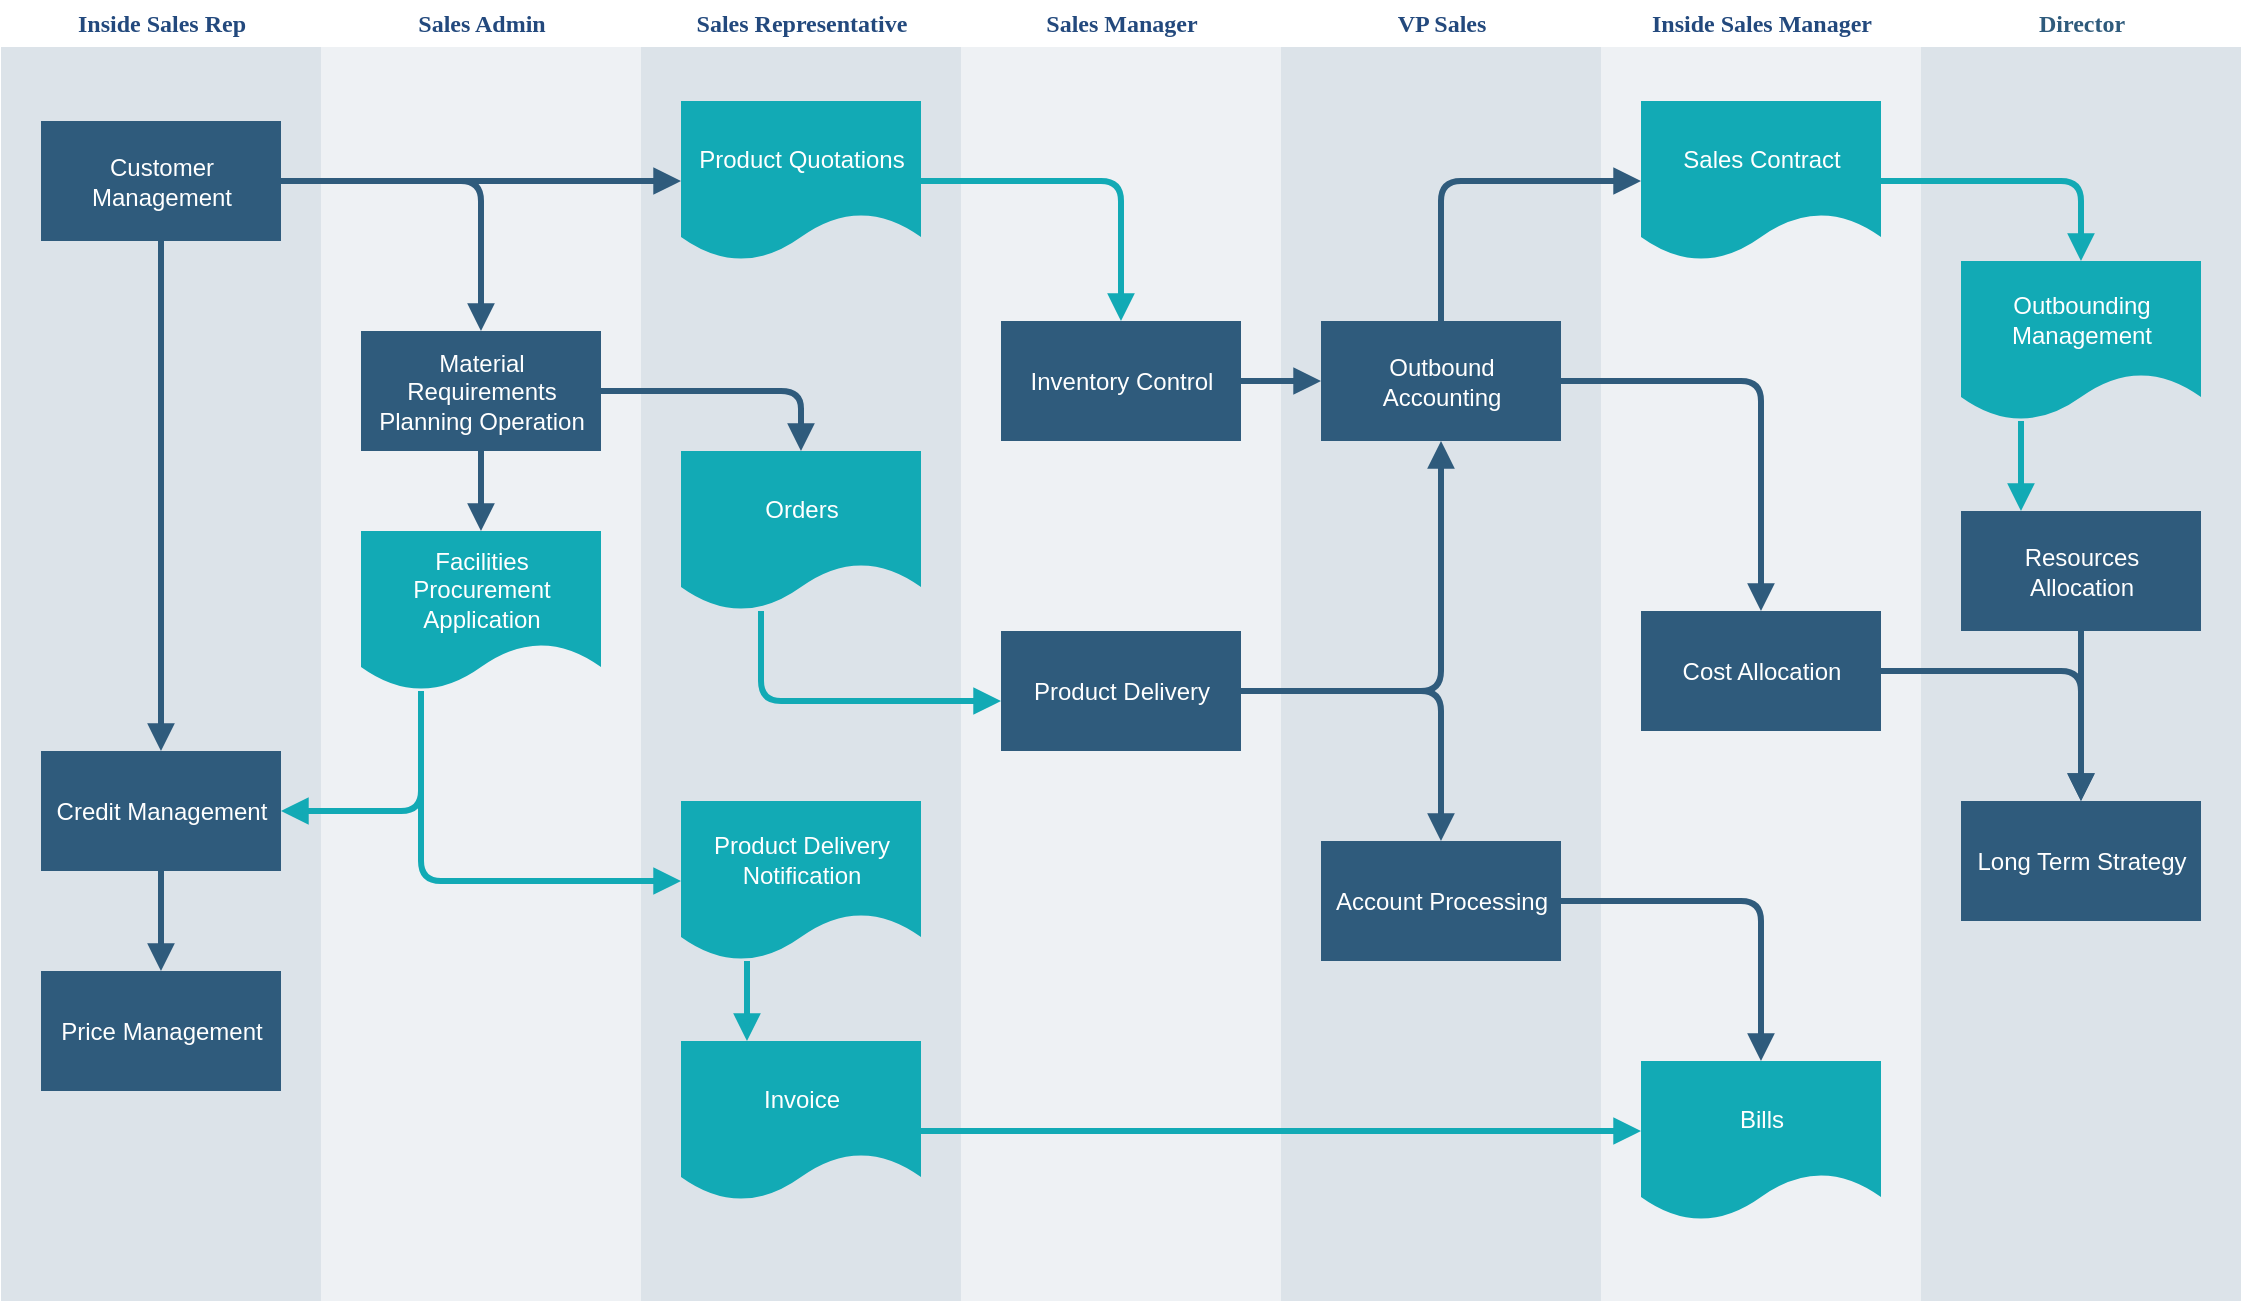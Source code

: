 <mxfile version="20.1.1" type="github"><diagram id="07fea595-8f29-1299-0266-81d95cde20df" name="Page-1"><mxGraphModel dx="1678" dy="818" grid="1" gridSize="10" guides="1" tooltips="1" connect="1" arrows="1" fold="1" page="1" pageScale="1" pageWidth="1169" pageHeight="827" background="#ffffff" math="0" shadow="0"><root><mxCell id="0"/><mxCell id="1" parent="0"/><mxCell id="170" value="&lt;font color=&quot;#23497d&quot;&gt;Inside Sales Rep&lt;/font&gt;" style="swimlane;whiteSpace=wrap;fillColor=none;swimlaneFillColor=#BAC8D3;fontColor=#2F5B7C;fontFamily=Tahoma;html=1;strokeColor=none;opacity=50;" parent="1" vertex="1"><mxGeometry x="24.5" y="88.5" width="160" height="650" as="geometry"><mxRectangle x="20" y="20" width="80" height="23" as="alternateBounds"/></mxGeometry></mxCell><mxCell id="171" value="Customer Management" style="whiteSpace=wrap;shadow=0;fontColor=#FFFFFF;fontFamily=Helvetica;fontStyle=0;html=1;fontSize=12;plain-purple;strokeColor=none;fillColor=#2f5b7c;gradientColor=none;spacing=6;verticalAlign=middle;" parent="170" vertex="1"><mxGeometry x="20" y="60" width="120" height="60" as="geometry"/></mxCell><mxCell id="172" value="Credit Management" style="whiteSpace=wrap;strokeColor=none;fillColor=#2f5b7c;shadow=0;fontColor=#FFFFFF;fontFamily=Helvetica;fontStyle=0;html=1;fontSize=12;spacing=6;verticalAlign=middle;" parent="170" vertex="1"><mxGeometry x="20" y="375" width="120" height="60" as="geometry"/></mxCell><mxCell id="173" value="Price Management" style="whiteSpace=wrap;strokeColor=none;fillColor=#2f5b7c;shadow=0;fontColor=#FFFFFF;fontFamily=Helvetica;fontStyle=0;html=1;fontSize=12;spacing=6;verticalAlign=middle;" parent="170" vertex="1"><mxGeometry x="20" y="485" width="120" height="60" as="geometry"/></mxCell><mxCell id="174" value="" style="edgeStyle=segmentEdgeStyle;strokeColor=#2F5B7C;strokeWidth=3;html=1;endArrow=block;endFill=1;" parent="170" source="172" target="173" edge="1"><mxGeometry width="100" height="100" relative="1" as="geometry"><mxPoint x="170" y="397.5" as="sourcePoint"/><mxPoint x="270" y="472.5" as="targetPoint"/></mxGeometry></mxCell><mxCell id="175" value="" style="edgeStyle=segmentEdgeStyle;strokeColor=#2F5B7C;strokeWidth=3;html=1;endArrow=block;endFill=1;" parent="170" source="171" target="172" edge="1"><mxGeometry width="100" height="100" relative="1" as="geometry"><mxPoint x="160" y="110" as="sourcePoint"/><mxPoint x="260" y="185" as="targetPoint"/></mxGeometry></mxCell><mxCell id="176" value="&lt;font color=&quot;#23497d&quot;&gt;Inside Sales Manager&lt;/font&gt;" style="swimlane;whiteSpace=wrap;fillColor=none;swimlaneFillColor=#BAC8D3;fontColor=#2F5B7C;fontFamily=Tahoma;html=1;strokeColor=none;opacity=25;" parent="1" vertex="1"><mxGeometry x="824.5" y="88.5" width="160" height="650" as="geometry"><mxRectangle x="20" y="20" width="80" height="23" as="alternateBounds"/></mxGeometry></mxCell><mxCell id="177" value="Sales Contract" style="shape=document;whiteSpace=wrap;verticalAlign=middle;strokeColor=none;fillColor=#12aab5;shadow=0;fontColor=#FFFFFF;fontFamily=Helvetica;fontStyle=0;html=1;fontSize=12;spacing=6;spacingBottom=22;" parent="176" vertex="1"><mxGeometry x="20" y="50" width="120" height="80" as="geometry"/></mxCell><mxCell id="178" value="Bills" style="shape=document;whiteSpace=wrap;verticalAlign=middle;strokeColor=none;fillColor=#12aab5;shadow=0;fontColor=#FFFFFF;fontFamily=Helvetica;fontStyle=0;html=1;fontSize=12;spacing=6;spacingBottom=22;" parent="176" vertex="1"><mxGeometry x="20" y="530" width="120" height="80" as="geometry"/></mxCell><mxCell id="179" value="Cost Allocation" style="whiteSpace=wrap;strokeColor=none;fillColor=#2f5b7c;shadow=0;fontColor=#FFFFFF;fontFamily=Helvetica;fontStyle=0;html=1;fontSize=12;spacing=6;verticalAlign=middle;" parent="176" vertex="1"><mxGeometry x="20" y="305" width="120" height="60" as="geometry"/></mxCell><mxCell id="180" value="&lt;font color=&quot;#23497d&quot;&gt;VP Sales&lt;/font&gt;" style="swimlane;whiteSpace=wrap;fillColor=none;swimlaneFillColor=#BAC8D3;fontColor=#2F5B7C;fontFamily=Tahoma;html=1;strokeColor=none;opacity=50;" parent="1" vertex="1"><mxGeometry x="664.5" y="88.5" width="160" height="650" as="geometry"><mxRectangle x="20" y="20" width="80" height="23" as="alternateBounds"/></mxGeometry></mxCell><mxCell id="181" value="Outbound Accounting" style="whiteSpace=wrap;fillColor=#2f5b7c;strokeColor=none;shadow=0;fontColor=#FFFFFF;fontFamily=Helvetica;fontStyle=0;html=1;fontSize=12;spacing=6;verticalAlign=middle;" parent="180" vertex="1"><mxGeometry x="20" y="160" width="120" height="60" as="geometry"/></mxCell><mxCell id="182" value="Account Processing" style="whiteSpace=wrap;strokeColor=none;fillColor=#2f5b7c;shadow=0;fontColor=#FFFFFF;fontFamily=Helvetica;fontStyle=0;html=1;fontSize=12;spacing=6;verticalAlign=middle;" parent="180" vertex="1"><mxGeometry x="20" y="420" width="120" height="60" as="geometry"/></mxCell><mxCell id="183" value="&lt;font color=&quot;#23497d&quot;&gt;Sales Admin&lt;/font&gt;" style="swimlane;whiteSpace=wrap;fillColor=none;swimlaneFillColor=#BAC8D3;fontColor=#2F5B7C;fontFamily=Tahoma;html=1;strokeColor=none;opacity=25;" parent="1" vertex="1"><mxGeometry x="184.5" y="88.5" width="160" height="650" as="geometry"><mxRectangle x="20" y="20" width="80" height="23" as="alternateBounds"/></mxGeometry></mxCell><mxCell id="184" value="Material Requirements Planning Operation" style="whiteSpace=wrap;shadow=0;fontColor=#FFFFFF;fontFamily=Helvetica;fontStyle=0;html=1;fontSize=12;plain-purple;strokeColor=none;fillColor=#2f5b7c;gradientColor=none;spacing=6;verticalAlign=middle;" parent="183" vertex="1"><mxGeometry x="20" y="165" width="120" height="60" as="geometry"/></mxCell><mxCell id="185" value="&lt;font color=&quot;#ffffff&quot;&gt;Facilities Procurement&lt;br&gt;Application&lt;/font&gt;&lt;br&gt; " style="shape=document;whiteSpace=wrap;verticalAlign=middle;strokeColor=none;fillColor=#12aab5;shadow=0;fontColor=#FFFFFF;fontFamily=Helvetica;fontStyle=0;html=1;fontSize=12;spacing=6;spacingBottom=22;" parent="183" vertex="1"><mxGeometry x="20" y="265" width="120" height="80" as="geometry"/></mxCell><mxCell id="186" value="" style="edgeStyle=segmentEdgeStyle;strokeColor=#2F5B7C;strokeWidth=3;html=1;endArrow=block;endFill=1;" parent="183" source="184" target="185" edge="1"><mxGeometry width="100" height="100" relative="1" as="geometry"><mxPoint x="-10" y="100" as="sourcePoint"/><mxPoint x="90" y="175" as="targetPoint"/></mxGeometry></mxCell><mxCell id="187" value="&lt;font color=&quot;#23497d&quot;&gt;Sales Representative&lt;/font&gt;" style="swimlane;whiteSpace=wrap;fillColor=none;swimlaneFillColor=#BAC8D3;fontColor=#2F5B7C;fontFamily=Tahoma;html=1;strokeColor=none;opacity=50;" parent="1" vertex="1"><mxGeometry x="344.5" y="88.5" width="160" height="650" as="geometry"><mxRectangle x="20" y="20" width="80" height="23" as="alternateBounds"/></mxGeometry></mxCell><mxCell id="188" value="Product Quotations" style="shape=document;whiteSpace=wrap;verticalAlign=middle;strokeColor=none;fillColor=#12aab5;shadow=0;fontColor=#FFFFFF;fontFamily=Helvetica;fontStyle=0;html=1;fontSize=12;spacing=6;spacingBottom=22;" parent="187" vertex="1"><mxGeometry x="20" y="50" width="120" height="80" as="geometry"/></mxCell><mxCell id="189" value="Orders" style="shape=document;whiteSpace=wrap;verticalAlign=middle;strokeColor=none;fillColor=#12aab5;shadow=0;fontColor=#FFFFFF;fontFamily=Helvetica;fontStyle=0;html=1;fontSize=12;spacing=6;spacingBottom=22;" parent="187" vertex="1"><mxGeometry x="20" y="225" width="120" height="80" as="geometry"/></mxCell><mxCell id="190" value="Product Delivery Notification" style="shape=document;whiteSpace=wrap;strokeColor=none;fillColor=#12aab5;shadow=0;fontColor=#FFFFFF;fontFamily=Helvetica;fontStyle=0;html=1;fontSize=12;verticalAlign=middle;spacing=6;spacingBottom=22;" parent="187" vertex="1"><mxGeometry x="20" y="400" width="120" height="80" as="geometry"/></mxCell><mxCell id="191" value="Invoice" style="shape=document;whiteSpace=wrap;verticalAlign=middle;strokeColor=none;fillColor=#12aab5;shadow=0;fontColor=#FFFFFF;fontFamily=Helvetica;fontStyle=0;html=1;fontSize=12;spacing=6;spacingBottom=22;" parent="187" vertex="1"><mxGeometry x="20" y="520" width="120" height="80" as="geometry"/></mxCell><mxCell id="192" value="" style="edgeStyle=segmentEdgeStyle;strokeColor=#12AAB5;strokeWidth=3;html=1;endArrow=block;endFill=1;" parent="187" source="190" target="191" edge="1"><mxGeometry width="100" height="100" relative="1" as="geometry"><mxPoint x="-80" y="375" as="sourcePoint"/><mxPoint x="60" y="490" as="targetPoint"/><Array as="points"><mxPoint x="53" y="501"/><mxPoint x="53" y="501"/></Array></mxGeometry></mxCell><mxCell id="193" value="&lt;font color=&quot;#23497d&quot;&gt;Sales Manager&lt;/font&gt;" style="swimlane;whiteSpace=wrap;fillColor=none;swimlaneFillColor=#BAC8D3;fontColor=#2F5B7C;fontFamily=Tahoma;html=1;strokeColor=none;opacity=25;" parent="1" vertex="1"><mxGeometry x="504.5" y="88.5" width="160" height="650" as="geometry"><mxRectangle x="20" y="20" width="80" height="23" as="alternateBounds"/></mxGeometry></mxCell><mxCell id="194" value="Inventory Control" style="whiteSpace=wrap;strokeColor=none;fillColor=#2f5b7c;shadow=0;fontColor=#FFFFFF;fontFamily=Helvetica;fontStyle=0;html=1;fontSize=12;spacing=6;verticalAlign=middle;" parent="193" vertex="1"><mxGeometry x="20" y="160" width="120" height="60" as="geometry"/></mxCell><mxCell id="195" value="Product Delivery" style="whiteSpace=wrap;strokeColor=none;fillColor=#2f5b7c;shadow=0;fontColor=#FFFFFF;fontFamily=Helvetica;fontStyle=0;html=1;fontSize=12;spacing=6;verticalAlign=middle;" parent="193" vertex="1"><mxGeometry x="20" y="315" width="120" height="60" as="geometry"/></mxCell><mxCell id="196" value="Director" style="swimlane;whiteSpace=wrap;fillColor=none;swimlaneFillColor=#BAC8D3;fontColor=#2F5B7C;fontFamily=Tahoma;html=1;strokeColor=none;opacity=50;" parent="1" vertex="1"><mxGeometry x="984.5" y="88.5" width="160" height="650" as="geometry"><mxRectangle x="20" y="20" width="80" height="23" as="alternateBounds"/></mxGeometry></mxCell><mxCell id="197" value="Outbounding Management" style="shape=document;whiteSpace=wrap;verticalAlign=middle;strokeColor=none;fillColor=#12aab5;shadow=0;fontColor=#FFFFFF;fontFamily=Helvetica;fontStyle=0;html=1;fontSize=12;spacing=6;spacingBottom=22;" parent="196" vertex="1"><mxGeometry x="20" y="130" width="120" height="80" as="geometry"/></mxCell><mxCell id="198" value="Resources Allocation" style="whiteSpace=wrap;strokeColor=none;fillColor=#2f5b7c;shadow=0;fontColor=#FFFFFF;fontFamily=Helvetica;fontStyle=0;html=1;fontSize=12;spacing=6;verticalAlign=middle;" parent="196" vertex="1"><mxGeometry x="20" y="255" width="120" height="60" as="geometry"/></mxCell><mxCell id="199" value="Long Term Strategy" style="whiteSpace=wrap;strokeColor=none;fillColor=#2f5b7c;shadow=0;fontColor=#FFFFFF;fontFamily=Helvetica;fontStyle=0;html=1;fontSize=12;spacing=6;verticalAlign=middle;" parent="196" vertex="1"><mxGeometry x="20" y="400" width="120" height="60" as="geometry"/></mxCell><mxCell id="200" value="" style="edgeStyle=segmentEdgeStyle;strokeColor=#2F5B7C;strokeWidth=3;html=1;endArrow=block;endFill=1;" parent="196" source="198" target="199" edge="1"><mxGeometry width="100" height="100" relative="1" as="geometry"><mxPoint x="30" y="570" as="sourcePoint"/><mxPoint x="130" y="470" as="targetPoint"/></mxGeometry></mxCell><mxCell id="201" value="" style="edgeStyle=segmentEdgeStyle;entryX=0.25;entryY=0;strokeColor=#12AAB5;strokeWidth=3;html=1;endArrow=block;endFill=1;" parent="196" source="197" target="198" edge="1"><mxGeometry width="100" height="100" relative="1" as="geometry"><mxPoint x="-120" y="260" as="sourcePoint"/><mxPoint x="-20" y="160" as="targetPoint"/></mxGeometry></mxCell><mxCell id="202" value="" style="edgeStyle=segmentEdgeStyle;strokeColor=#2F5B7C;strokeWidth=3;html=1;endArrow=block;endFill=1;" parent="1" source="171" target="184" edge="1"><mxGeometry x="164.5" y="178.5" width="100" height="100" as="geometry"><mxPoint x="224.5" y="248.5" as="sourcePoint"/><mxPoint x="324.5" y="148.5" as="targetPoint"/></mxGeometry></mxCell><mxCell id="203" value="" style="edgeStyle=segmentEdgeStyle;strokeColor=#12AAB5;strokeWidth=3;html=1;endArrow=block;endFill=1;" parent="1" source="185" target="172" edge="1"><mxGeometry x="164.5" y="433.5" width="100" height="100" as="geometry"><mxPoint x="274.5" y="323.5" as="sourcePoint"/><mxPoint x="274.5" y="363.5" as="targetPoint"/><Array as="points"><mxPoint x="234.5" y="493.5"/></Array></mxGeometry></mxCell><mxCell id="204" value="" style="edgeStyle=segmentEdgeStyle;strokeColor=#2F5B7C;strokeWidth=3;html=1;endArrow=block;endFill=1;" parent="1" source="171" target="188" edge="1"><mxGeometry x="164.5" y="178.5" width="100" height="100" as="geometry"><mxPoint x="174.5" y="188.5" as="sourcePoint"/><mxPoint x="274.5" y="263.5" as="targetPoint"/></mxGeometry></mxCell><mxCell id="205" value="" style="edgeStyle=segmentEdgeStyle;strokeColor=#12AAB5;strokeWidth=3;html=1;endArrow=block;endFill=1;" parent="1" source="185" target="190" edge="1"><mxGeometry x="234.5" y="433.5" width="100" height="100" as="geometry"><mxPoint x="384.5" y="818.5" as="sourcePoint"/><mxPoint x="484.5" y="718.5" as="targetPoint"/><Array as="points"><mxPoint x="234.5" y="528.5"/></Array></mxGeometry></mxCell><mxCell id="206" value="" style="edgeStyle=elbowEdgeStyle;elbow=vertical;strokeColor=#12AAB5;strokeWidth=3;html=1;endArrow=block;endFill=1;" parent="1" source="191" target="178" edge="1"><mxGeometry x="484.5" y="623.5" width="100" height="100" as="geometry"><mxPoint x="544.5" y="618.5" as="sourcePoint"/><mxPoint x="644.5" y="518.5" as="targetPoint"/></mxGeometry></mxCell><mxCell id="207" value="" style="edgeStyle=segmentEdgeStyle;strokeColor=#2F5B7C;strokeWidth=3;html=1;endArrow=block;endFill=1;" parent="1" source="184" target="189" edge="1"><mxGeometry x="324.5" y="283.5" width="100" height="100" as="geometry"><mxPoint x="454.5" y="298.5" as="sourcePoint"/><mxPoint x="554.5" y="198.5" as="targetPoint"/><Array as="points"/></mxGeometry></mxCell><mxCell id="208" value="" style="edgeStyle=segmentEdgeStyle;strokeColor=#12AAB5;strokeWidth=3;html=1;endArrow=block;endFill=1;" parent="1" source="188" target="194" edge="1"><mxGeometry x="484.5" y="178.5" width="100" height="100" as="geometry"><mxPoint x="444.5" y="248.5" as="sourcePoint"/><mxPoint x="544.5" y="148.5" as="targetPoint"/></mxGeometry></mxCell><mxCell id="209" value="" style="edgeStyle=none;strokeColor=#2F5B7C;strokeWidth=3;html=1;endArrow=block;endFill=1;" parent="1" source="194" target="181" edge="1"><mxGeometry x="644.5" y="278.5" width="100" height="100" as="geometry"><mxPoint x="684.5" y="458.5" as="sourcePoint"/><mxPoint x="784.5" y="358.5" as="targetPoint"/></mxGeometry></mxCell><mxCell id="210" value="" style="edgeStyle=segmentEdgeStyle;strokeColor=#12AAB5;strokeWidth=3;html=1;endArrow=block;endFill=1;" parent="1" source="189" target="195" edge="1"><mxGeometry x="404.5" y="393.5" width="100" height="100" as="geometry"><mxPoint x="524.5" y="488.5" as="sourcePoint"/><mxPoint x="624.5" y="388.5" as="targetPoint"/><Array as="points"><mxPoint x="404.5" y="438.5"/></Array></mxGeometry></mxCell><mxCell id="211" value="" style="edgeStyle=segmentEdgeStyle;strokeColor=#2F5B7C;strokeWidth=3;html=1;endArrow=block;endFill=1;" parent="1" source="195" target="181" edge="1"><mxGeometry x="644.5" y="308.5" width="100" height="100" as="geometry"><mxPoint x="644.5" y="438.5" as="sourcePoint"/><mxPoint x="744.5" y="338.5" as="targetPoint"/></mxGeometry></mxCell><mxCell id="212" value="" style="edgeStyle=segmentEdgeStyle;strokeColor=#2F5B7C;strokeWidth=3;html=1;endArrow=block;endFill=1;" parent="1" source="195" target="182" edge="1"><mxGeometry x="644.5" y="433.5" width="100" height="100" as="geometry"><mxPoint x="514.5" y="588.5" as="sourcePoint"/><mxPoint x="614.5" y="488.5" as="targetPoint"/></mxGeometry></mxCell><mxCell id="213" value="" style="edgeStyle=segmentEdgeStyle;strokeColor=#2F5B7C;strokeWidth=3;html=1;endArrow=block;endFill=1;" parent="1" source="181" target="177" edge="1"><mxGeometry x="744.5" y="178.5" width="100" height="100" as="geometry"><mxPoint x="864.5" y="378.5" as="sourcePoint"/><mxPoint x="964.5" y="278.5" as="targetPoint"/><Array as="points"><mxPoint x="744.5" y="178.5"/></Array></mxGeometry></mxCell><mxCell id="214" value="" style="edgeStyle=segmentEdgeStyle;strokeColor=#2F5B7C;strokeWidth=3;html=1;endArrow=block;endFill=1;" parent="1" source="181" target="179" edge="1"><mxGeometry x="804.5" y="278.5" width="100" height="100" as="geometry"><mxPoint x="854.5" y="388.5" as="sourcePoint"/><mxPoint x="954.5" y="288.5" as="targetPoint"/></mxGeometry></mxCell><mxCell id="215" value="" style="edgeStyle=segmentEdgeStyle;strokeColor=#2F5B7C;strokeWidth=3;html=1;endArrow=block;endFill=1;" parent="1" source="182" target="178" edge="1"><mxGeometry x="804.5" y="538.5" width="100" height="100" as="geometry"><mxPoint x="884.5" y="578.5" as="sourcePoint"/><mxPoint x="984.5" y="478.5" as="targetPoint"/></mxGeometry></mxCell><mxCell id="216" value="" style="edgeStyle=segmentEdgeStyle;strokeColor=#2F5B7C;strokeWidth=3;html=1;endArrow=block;endFill=1;" parent="1" source="179" target="199" edge="1"><mxGeometry x="964.5" y="423.5" width="100" height="100" as="geometry"><mxPoint x="1094.5" y="498.5" as="sourcePoint"/><mxPoint x="1194.5" y="398.5" as="targetPoint"/></mxGeometry></mxCell><mxCell id="217" value="" style="edgeStyle=segmentEdgeStyle;strokeColor=#12AAB5;strokeWidth=3;html=1;endArrow=block;endFill=1;" parent="1" source="177" target="197" edge="1"><mxGeometry x="964.5" y="178.5" width="100" height="100" as="geometry"><mxPoint x="854.5" y="348.5" as="sourcePoint"/><mxPoint x="954.5" y="248.5" as="targetPoint"/></mxGeometry></mxCell></root></mxGraphModel></diagram></mxfile>